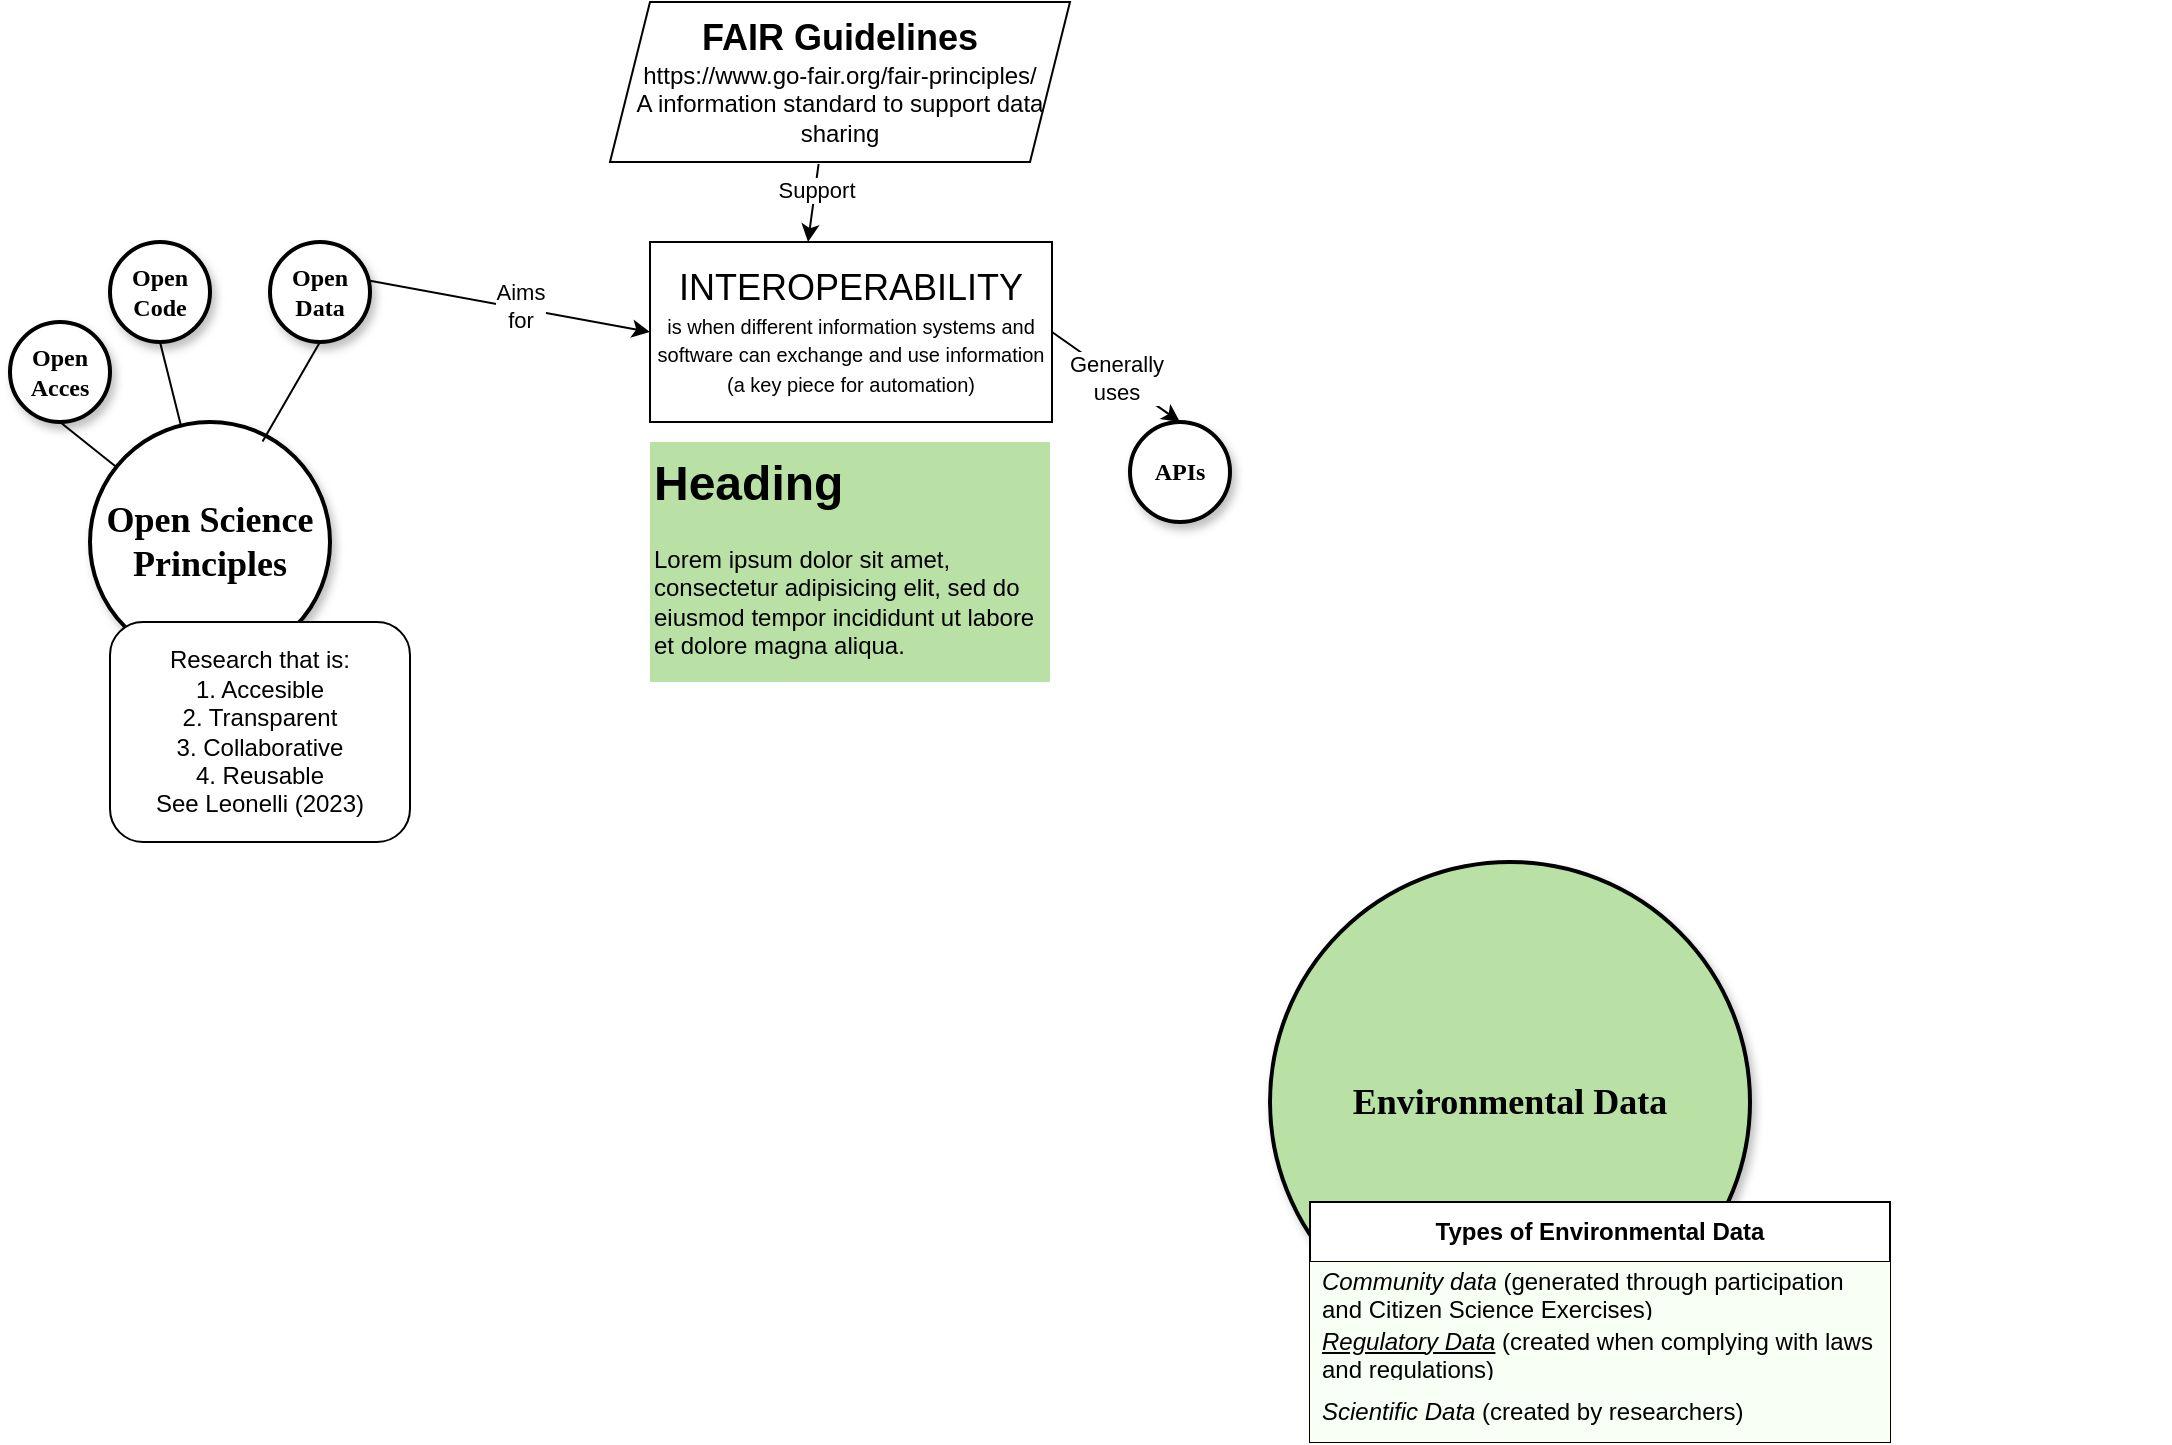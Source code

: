 <mxfile version="26.2.4">
  <diagram name="Page-1" id="ad52d381-51e7-2e0d-a935-2d0ddd2fd229">
    <mxGraphModel dx="2245" dy="695" grid="1" gridSize="10" guides="1" tooltips="1" connect="1" arrows="1" fold="1" page="1" pageScale="1" pageWidth="1100" pageHeight="850" background="none" math="0" shadow="0">
      <root>
        <mxCell id="0" />
        <mxCell id="1" parent="0" />
        <mxCell id="Po-DwmXFVXXbOGFqL5Ki-7" value="&lt;b&gt;&lt;font style=&quot;font-size: 18px;&quot;&gt;Open Science Principles&lt;/font&gt;&lt;/b&gt;" style="ellipse;whiteSpace=wrap;html=1;rounded=1;shadow=1;comic=0;labelBackgroundColor=none;strokeWidth=2;fontFamily=Verdana;fontSize=12;align=center;" vertex="1" parent="1">
          <mxGeometry x="-210" y="230" width="120" height="120" as="geometry" />
        </mxCell>
        <mxCell id="Po-DwmXFVXXbOGFqL5Ki-17" value="&lt;h1 style=&quot;margin-top: 0px;&quot;&gt;Heading&lt;/h1&gt;&lt;p&gt;Lorem ipsum dolor sit amet, consectetur adipisicing elit, sed do eiusmod tempor incididunt ut labore et dolore magna aliqua.&lt;/p&gt;" style="text;html=1;whiteSpace=wrap;overflow=hidden;rounded=0;fillColor=#B9E0A5;" vertex="1" parent="1">
          <mxGeometry x="70" y="240" width="200" height="120" as="geometry" />
        </mxCell>
        <mxCell id="Po-DwmXFVXXbOGFqL5Ki-18" value="Research that is: &lt;br&gt;1. Accesible&lt;br&gt;2. Transparent&lt;br&gt;3. Collaborative&lt;br&gt;4. Reusable &lt;br&gt;See Leonelli (2023)" style="rounded=1;whiteSpace=wrap;html=1;" vertex="1" parent="1">
          <mxGeometry x="-200" y="330" width="150" height="110" as="geometry" />
        </mxCell>
        <mxCell id="Po-DwmXFVXXbOGFqL5Ki-21" value="&lt;b&gt;Open Data&lt;/b&gt;" style="ellipse;whiteSpace=wrap;html=1;rounded=1;shadow=1;comic=0;labelBackgroundColor=none;strokeWidth=2;fontFamily=Verdana;fontSize=12;align=center;" vertex="1" parent="1">
          <mxGeometry x="-120" y="140" width="50" height="50" as="geometry" />
        </mxCell>
        <mxCell id="Po-DwmXFVXXbOGFqL5Ki-23" value="&lt;b&gt;Open Code&lt;/b&gt;" style="ellipse;whiteSpace=wrap;html=1;rounded=1;shadow=1;comic=0;labelBackgroundColor=none;strokeWidth=2;fontFamily=Verdana;fontSize=12;align=center;" vertex="1" parent="1">
          <mxGeometry x="-200" y="140" width="50" height="50" as="geometry" />
        </mxCell>
        <mxCell id="Po-DwmXFVXXbOGFqL5Ki-26" value="" style="endArrow=none;html=1;rounded=0;entryX=0.5;entryY=1;entryDx=0;entryDy=0;" edge="1" parent="1" source="Po-DwmXFVXXbOGFqL5Ki-7" target="Po-DwmXFVXXbOGFqL5Ki-23">
          <mxGeometry width="50" height="50" relative="1" as="geometry">
            <mxPoint x="-150" y="230" as="sourcePoint" />
            <mxPoint x="-200" y="220" as="targetPoint" />
          </mxGeometry>
        </mxCell>
        <mxCell id="Po-DwmXFVXXbOGFqL5Ki-30" value="" style="endArrow=none;html=1;rounded=0;entryX=0.5;entryY=1;entryDx=0;entryDy=0;exitX=0.719;exitY=0.081;exitDx=0;exitDy=0;exitPerimeter=0;" edge="1" parent="1" source="Po-DwmXFVXXbOGFqL5Ki-7" target="Po-DwmXFVXXbOGFqL5Ki-21">
          <mxGeometry width="50" height="50" relative="1" as="geometry">
            <mxPoint x="-130" y="230" as="sourcePoint" />
            <mxPoint x="-110" y="210" as="targetPoint" />
          </mxGeometry>
        </mxCell>
        <mxCell id="Po-DwmXFVXXbOGFqL5Ki-31" value="&lt;b&gt;Open Acces&lt;/b&gt;" style="ellipse;whiteSpace=wrap;html=1;rounded=1;shadow=1;comic=0;labelBackgroundColor=none;strokeWidth=2;fontFamily=Verdana;fontSize=12;align=center;" vertex="1" parent="1">
          <mxGeometry x="-250" y="180" width="50" height="50" as="geometry" />
        </mxCell>
        <mxCell id="Po-DwmXFVXXbOGFqL5Ki-32" value="" style="endArrow=none;html=1;rounded=0;entryX=0.5;entryY=1;entryDx=0;entryDy=0;" edge="1" parent="1" target="Po-DwmXFVXXbOGFqL5Ki-31" source="Po-DwmXFVXXbOGFqL5Ki-7">
          <mxGeometry width="50" height="50" relative="1" as="geometry">
            <mxPoint x="-214" y="272" as="sourcePoint" />
            <mxPoint x="-250" y="260" as="targetPoint" />
          </mxGeometry>
        </mxCell>
        <mxCell id="Po-DwmXFVXXbOGFqL5Ki-37" value="" style="endArrow=classic;html=1;rounded=0;entryX=0;entryY=0.5;entryDx=0;entryDy=0;" edge="1" parent="1" target="Po-DwmXFVXXbOGFqL5Ki-54">
          <mxGeometry relative="1" as="geometry">
            <mxPoint x="-70" y="159.41" as="sourcePoint" />
            <mxPoint x="15" y="161.62" as="targetPoint" />
          </mxGeometry>
        </mxCell>
        <mxCell id="Po-DwmXFVXXbOGFqL5Ki-50" value="Aims&lt;br&gt;for" style="edgeLabel;html=1;align=center;verticalAlign=middle;resizable=0;points=[];" vertex="1" connectable="0" parent="Po-DwmXFVXXbOGFqL5Ki-37">
          <mxGeometry x="0.058" y="1" relative="1" as="geometry">
            <mxPoint as="offset" />
          </mxGeometry>
        </mxCell>
        <mxCell id="Po-DwmXFVXXbOGFqL5Ki-40" value="" style="group" vertex="1" connectable="0" parent="1">
          <mxGeometry x="380" y="450" width="450" height="290" as="geometry" />
        </mxCell>
        <mxCell id="Po-DwmXFVXXbOGFqL5Ki-6" value="&lt;div&gt;&lt;font style=&quot;font-size: 18px;&quot;&gt;&lt;b&gt;Environmental Data&lt;/b&gt;&lt;/font&gt;&lt;/div&gt;" style="ellipse;whiteSpace=wrap;html=1;rounded=1;shadow=1;comic=0;labelBackgroundColor=none;strokeWidth=2;fontFamily=Verdana;fontSize=12;align=center;fillColor=#B9E0A5;" vertex="1" parent="Po-DwmXFVXXbOGFqL5Ki-40">
          <mxGeometry width="240" height="240" as="geometry" />
        </mxCell>
        <mxCell id="Po-DwmXFVXXbOGFqL5Ki-10" value="&lt;div&gt;&lt;br&gt;&lt;/div&gt;&lt;div&gt;&lt;br&gt;&lt;/div&gt;&lt;div&gt;&lt;br&gt;&lt;/div&gt;" style="text;html=1;align=center;verticalAlign=middle;resizable=0;points=[];autosize=1;strokeColor=none;fillColor=none;" vertex="1" parent="Po-DwmXFVXXbOGFqL5Ki-40">
          <mxGeometry x="430" y="215" width="20" height="60" as="geometry" />
        </mxCell>
        <mxCell id="Po-DwmXFVXXbOGFqL5Ki-11" value="&lt;div&gt;&lt;b&gt;Types of Environmental Data&lt;/b&gt;&lt;/div&gt;" style="swimlane;fontStyle=0;childLayout=stackLayout;horizontal=1;startSize=30;horizontalStack=0;resizeParent=1;resizeParentMax=0;resizeLast=0;collapsible=1;marginBottom=0;whiteSpace=wrap;html=1;" vertex="1" parent="Po-DwmXFVXXbOGFqL5Ki-40">
          <mxGeometry x="20" y="170" width="290" height="120" as="geometry" />
        </mxCell>
        <mxCell id="Po-DwmXFVXXbOGFqL5Ki-12" value="&lt;i&gt;Community data &lt;/i&gt;(generated through participation and Citizen Science Exercises)" style="text;strokeColor=none;fillColor=#F8FFF5;align=left;verticalAlign=middle;spacingLeft=4;spacingRight=4;overflow=hidden;points=[[0,0.5],[1,0.5]];portConstraint=eastwest;rotatable=0;whiteSpace=wrap;html=1;" vertex="1" parent="Po-DwmXFVXXbOGFqL5Ki-11">
          <mxGeometry y="30" width="290" height="30" as="geometry" />
        </mxCell>
        <mxCell id="Po-DwmXFVXXbOGFqL5Ki-13" value="&lt;div&gt;&lt;u&gt;&lt;i&gt;Regulatory Data&lt;/i&gt;&lt;/u&gt; (created when complying with laws and regulations)&lt;/div&gt;" style="text;strokeColor=none;fillColor=#F8FFF5;align=left;verticalAlign=middle;spacingLeft=4;spacingRight=4;overflow=hidden;points=[[0,0.5],[1,0.5]];portConstraint=eastwest;rotatable=0;whiteSpace=wrap;html=1;" vertex="1" parent="Po-DwmXFVXXbOGFqL5Ki-11">
          <mxGeometry y="60" width="290" height="30" as="geometry" />
        </mxCell>
        <mxCell id="Po-DwmXFVXXbOGFqL5Ki-14" value="&lt;div&gt;&lt;i&gt;Scientific Data&lt;/i&gt; (created by researchers)&lt;/div&gt;" style="text;strokeColor=none;fillColor=#F8FFF5;align=left;verticalAlign=middle;spacingLeft=4;spacingRight=4;overflow=hidden;points=[[0,0.5],[1,0.5]];portConstraint=eastwest;rotatable=0;whiteSpace=wrap;html=1;" vertex="1" parent="Po-DwmXFVXXbOGFqL5Ki-11">
          <mxGeometry y="90" width="290" height="30" as="geometry" />
        </mxCell>
        <mxCell id="Po-DwmXFVXXbOGFqL5Ki-44" value="" style="endArrow=classic;html=1;rounded=0;exitX=0.562;exitY=1.014;exitDx=0;exitDy=0;exitPerimeter=0;" edge="1" parent="1">
          <mxGeometry relative="1" as="geometry">
            <mxPoint x="154.3" y="100.98" as="sourcePoint" />
            <mxPoint x="149" y="140" as="targetPoint" />
          </mxGeometry>
        </mxCell>
        <mxCell id="Po-DwmXFVXXbOGFqL5Ki-48" value="Support" style="edgeLabel;html=1;align=center;verticalAlign=middle;resizable=0;points=[];" vertex="1" connectable="0" parent="Po-DwmXFVXXbOGFqL5Ki-44">
          <mxGeometry x="-0.346" relative="1" as="geometry">
            <mxPoint as="offset" />
          </mxGeometry>
        </mxCell>
        <mxCell id="Po-DwmXFVXXbOGFqL5Ki-52" value="&lt;div&gt;&lt;b&gt;&lt;font style=&quot;font-size: 18px;&quot;&gt;FAIR Guidelines&lt;/font&gt;&lt;br&gt;&lt;/b&gt;&lt;/div&gt;&lt;div&gt;https://www.go-fair.org/fair-principles/&lt;/div&gt;&lt;div&gt;A information standard to support data sharing&lt;/div&gt;" style="shape=parallelogram;perimeter=parallelogramPerimeter;whiteSpace=wrap;html=1;fixedSize=1;" vertex="1" parent="1">
          <mxGeometry x="50" y="20" width="230" height="80" as="geometry" />
        </mxCell>
        <mxCell id="Po-DwmXFVXXbOGFqL5Ki-54" value="&lt;font style=&quot;font-size: 18px;&quot;&gt;INTEROPERABILITY&lt;br&gt;&lt;/font&gt;&lt;font style=&quot;font-size: 10px;&quot;&gt;&lt;span&gt;&lt;span&gt;is when different information systems and software can exchange and use information (a key piece for automation)&lt;/span&gt;&lt;/span&gt;&lt;/font&gt;" style="rounded=0;whiteSpace=wrap;html=1;" vertex="1" parent="1">
          <mxGeometry x="70" y="140" width="201" height="90" as="geometry" />
        </mxCell>
        <mxCell id="Po-DwmXFVXXbOGFqL5Ki-56" value="&lt;b&gt;APIs&lt;/b&gt;" style="ellipse;whiteSpace=wrap;html=1;rounded=1;shadow=1;comic=0;labelBackgroundColor=none;strokeWidth=2;fontFamily=Verdana;fontSize=12;align=center;" vertex="1" parent="1">
          <mxGeometry x="310" y="230" width="50" height="50" as="geometry" />
        </mxCell>
        <mxCell id="Po-DwmXFVXXbOGFqL5Ki-59" value="" style="endArrow=classic;html=1;rounded=0;exitX=1;exitY=0.5;exitDx=0;exitDy=0;entryX=0.5;entryY=0;entryDx=0;entryDy=0;" edge="1" parent="1" source="Po-DwmXFVXXbOGFqL5Ki-54" target="Po-DwmXFVXXbOGFqL5Ki-56">
          <mxGeometry relative="1" as="geometry">
            <mxPoint x="340" y="280" as="sourcePoint" />
            <mxPoint x="440" y="280" as="targetPoint" />
          </mxGeometry>
        </mxCell>
        <mxCell id="Po-DwmXFVXXbOGFqL5Ki-60" value="&lt;div&gt;Generally&lt;/div&gt;&lt;div&gt;uses&lt;/div&gt;" style="edgeLabel;resizable=0;html=1;;align=center;verticalAlign=middle;" connectable="0" vertex="1" parent="Po-DwmXFVXXbOGFqL5Ki-59">
          <mxGeometry relative="1" as="geometry" />
        </mxCell>
      </root>
    </mxGraphModel>
  </diagram>
</mxfile>
